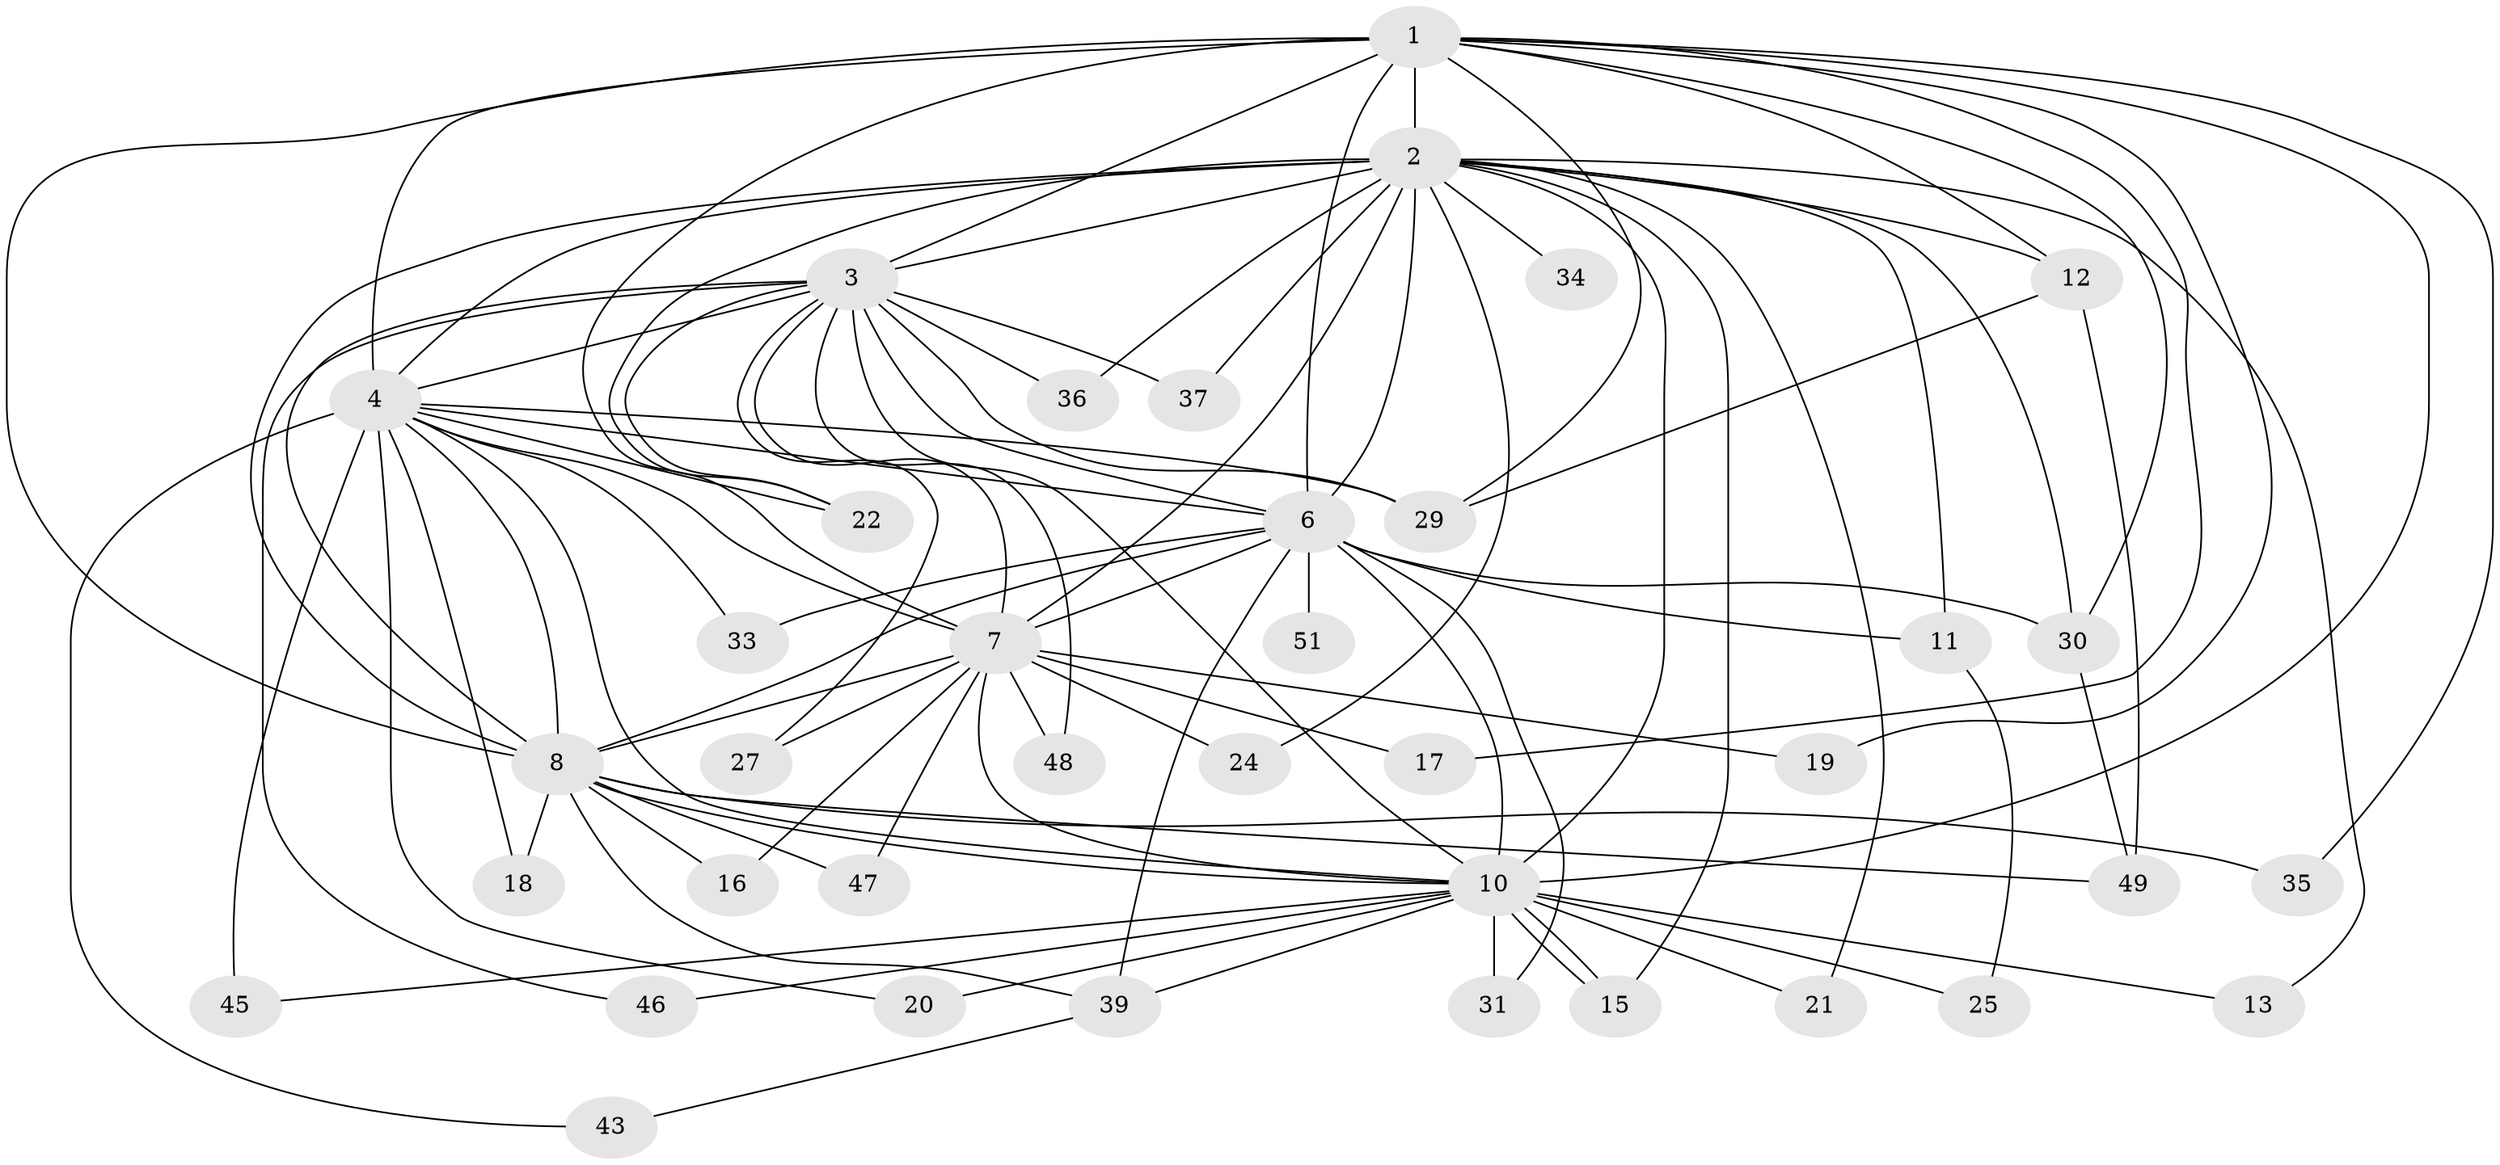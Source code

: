 // original degree distribution, {18: 0.03773584905660377, 14: 0.018867924528301886, 16: 0.05660377358490566, 17: 0.03773584905660377, 11: 0.018867924528301886, 15: 0.018867924528301886, 3: 0.1509433962264151, 2: 0.5849056603773585, 6: 0.018867924528301886, 4: 0.05660377358490566}
// Generated by graph-tools (version 1.1) at 2025/11/02/27/25 16:11:07]
// undirected, 38 vertices, 93 edges
graph export_dot {
graph [start="1"]
  node [color=gray90,style=filled];
  1 [super="+42"];
  2 [super="+5"];
  3 [super="+28"];
  4 [super="+40"];
  6 [super="+9"];
  7 [super="+26"];
  8 [super="+52"];
  10 [super="+14"];
  11;
  12 [super="+32"];
  13;
  15 [super="+38"];
  16;
  17;
  18;
  19;
  20;
  21;
  22 [super="+23"];
  24;
  25;
  27;
  29 [super="+41"];
  30 [super="+44"];
  31;
  33;
  34;
  35;
  36;
  37;
  39 [super="+53"];
  43;
  45;
  46;
  47;
  48;
  49 [super="+50"];
  51;
  1 -- 2 [weight=2];
  1 -- 3;
  1 -- 4 [weight=2];
  1 -- 6 [weight=2];
  1 -- 7;
  1 -- 8;
  1 -- 10;
  1 -- 12;
  1 -- 17;
  1 -- 19;
  1 -- 35;
  1 -- 29;
  1 -- 30;
  2 -- 3 [weight=2];
  2 -- 4 [weight=2];
  2 -- 6 [weight=4];
  2 -- 7 [weight=3];
  2 -- 8 [weight=2];
  2 -- 10 [weight=2];
  2 -- 34 [weight=2];
  2 -- 36;
  2 -- 37;
  2 -- 11;
  2 -- 12;
  2 -- 13;
  2 -- 21;
  2 -- 22;
  2 -- 24;
  2 -- 30;
  2 -- 15;
  3 -- 4 [weight=2];
  3 -- 6 [weight=2];
  3 -- 7;
  3 -- 8;
  3 -- 10;
  3 -- 22;
  3 -- 27;
  3 -- 36;
  3 -- 37;
  3 -- 46;
  3 -- 48;
  3 -- 29;
  4 -- 6 [weight=2];
  4 -- 7;
  4 -- 8;
  4 -- 10 [weight=2];
  4 -- 18;
  4 -- 20;
  4 -- 29;
  4 -- 33;
  4 -- 43;
  4 -- 45;
  4 -- 22;
  6 -- 7 [weight=2];
  6 -- 8 [weight=3];
  6 -- 10 [weight=2];
  6 -- 30;
  6 -- 31;
  6 -- 33;
  6 -- 39;
  6 -- 11;
  6 -- 51;
  7 -- 8;
  7 -- 10;
  7 -- 16;
  7 -- 17;
  7 -- 19;
  7 -- 24;
  7 -- 27;
  7 -- 47;
  7 -- 48;
  8 -- 10;
  8 -- 16;
  8 -- 18;
  8 -- 35;
  8 -- 39;
  8 -- 47;
  8 -- 49;
  10 -- 13;
  10 -- 15;
  10 -- 15;
  10 -- 20;
  10 -- 21;
  10 -- 31;
  10 -- 39;
  10 -- 25;
  10 -- 45;
  10 -- 46;
  11 -- 25;
  12 -- 29;
  12 -- 49;
  30 -- 49;
  39 -- 43;
}
